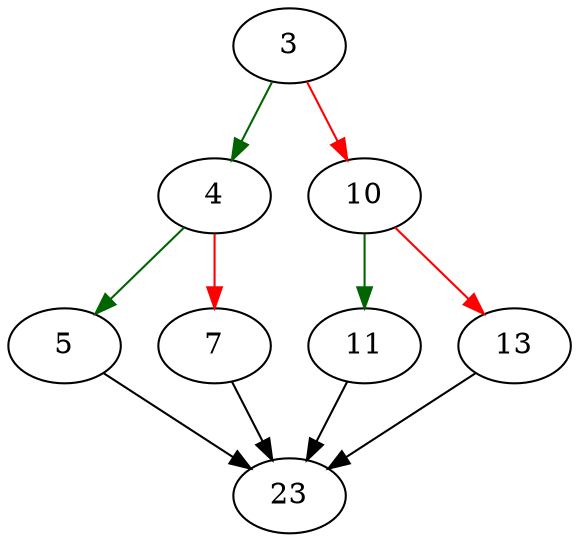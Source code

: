 strict digraph "default_format" {
	// Node definitions.
	3 [entry=true];
	4;
	10;
	5;
	7;
	23;
	11;
	13;

	// Edge definitions.
	3 -> 4 [
		color=darkgreen
		cond=true
	];
	3 -> 10 [
		color=red
		cond=false
	];
	4 -> 5 [
		color=darkgreen
		cond=true
	];
	4 -> 7 [
		color=red
		cond=false
	];
	10 -> 11 [
		color=darkgreen
		cond=true
	];
	10 -> 13 [
		color=red
		cond=false
	];
	5 -> 23;
	7 -> 23;
	11 -> 23;
	13 -> 23;
}